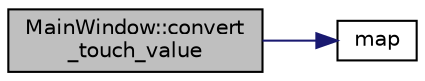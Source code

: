 digraph "MainWindow::convert_touch_value"
{
  edge [fontname="Helvetica",fontsize="10",labelfontname="Helvetica",labelfontsize="10"];
  node [fontname="Helvetica",fontsize="10",shape=record];
  rankdir="LR";
  Node74 [label="MainWindow::convert\l_touch_value",height=0.2,width=0.4,color="black", fillcolor="grey75", style="filled", fontcolor="black"];
  Node74 -> Node75 [color="midnightblue",fontsize="10",style="solid",fontname="Helvetica"];
  Node75 [label="map",height=0.2,width=0.4,color="black", fillcolor="white", style="filled",URL="$functions_8hh.html#a7716aac0a1beea49c4bccf279c84a823",tooltip="Przelicza wartosci z zakresu wejsciowego na zakres wyjsciowy. "];
}
